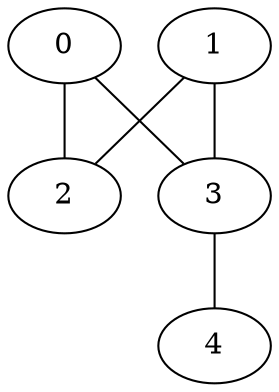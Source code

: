 graph "sampletest150-mod5_image4.bmp" {
	0	 [type=corner,
		x=514,
		y=4];
	2	 [type=corner,
		x=529,
		y=504];
	0 -- 2	 [angle0="1.54",
		frequency=1,
		type0=line];
	3	 [type=intersection,
		x=7,
		y="-22"];
	0 -- 3	 [angle0=".05",
		frequency=1,
		type0=line];
	1	 [type=corner,
		x="-6",
		y=494];
	1 -- 2	 [angle0=".02",
		frequency=1,
		type0=line];
	1 -- 3	 [angle0="-1.55",
		frequency=1,
		type0=line];
	4	 [type=endpoint,
		x=47,
		y=15];
	3 -- 4	 [angle0=".75",
		frequency=1,
		type0=line];
}
